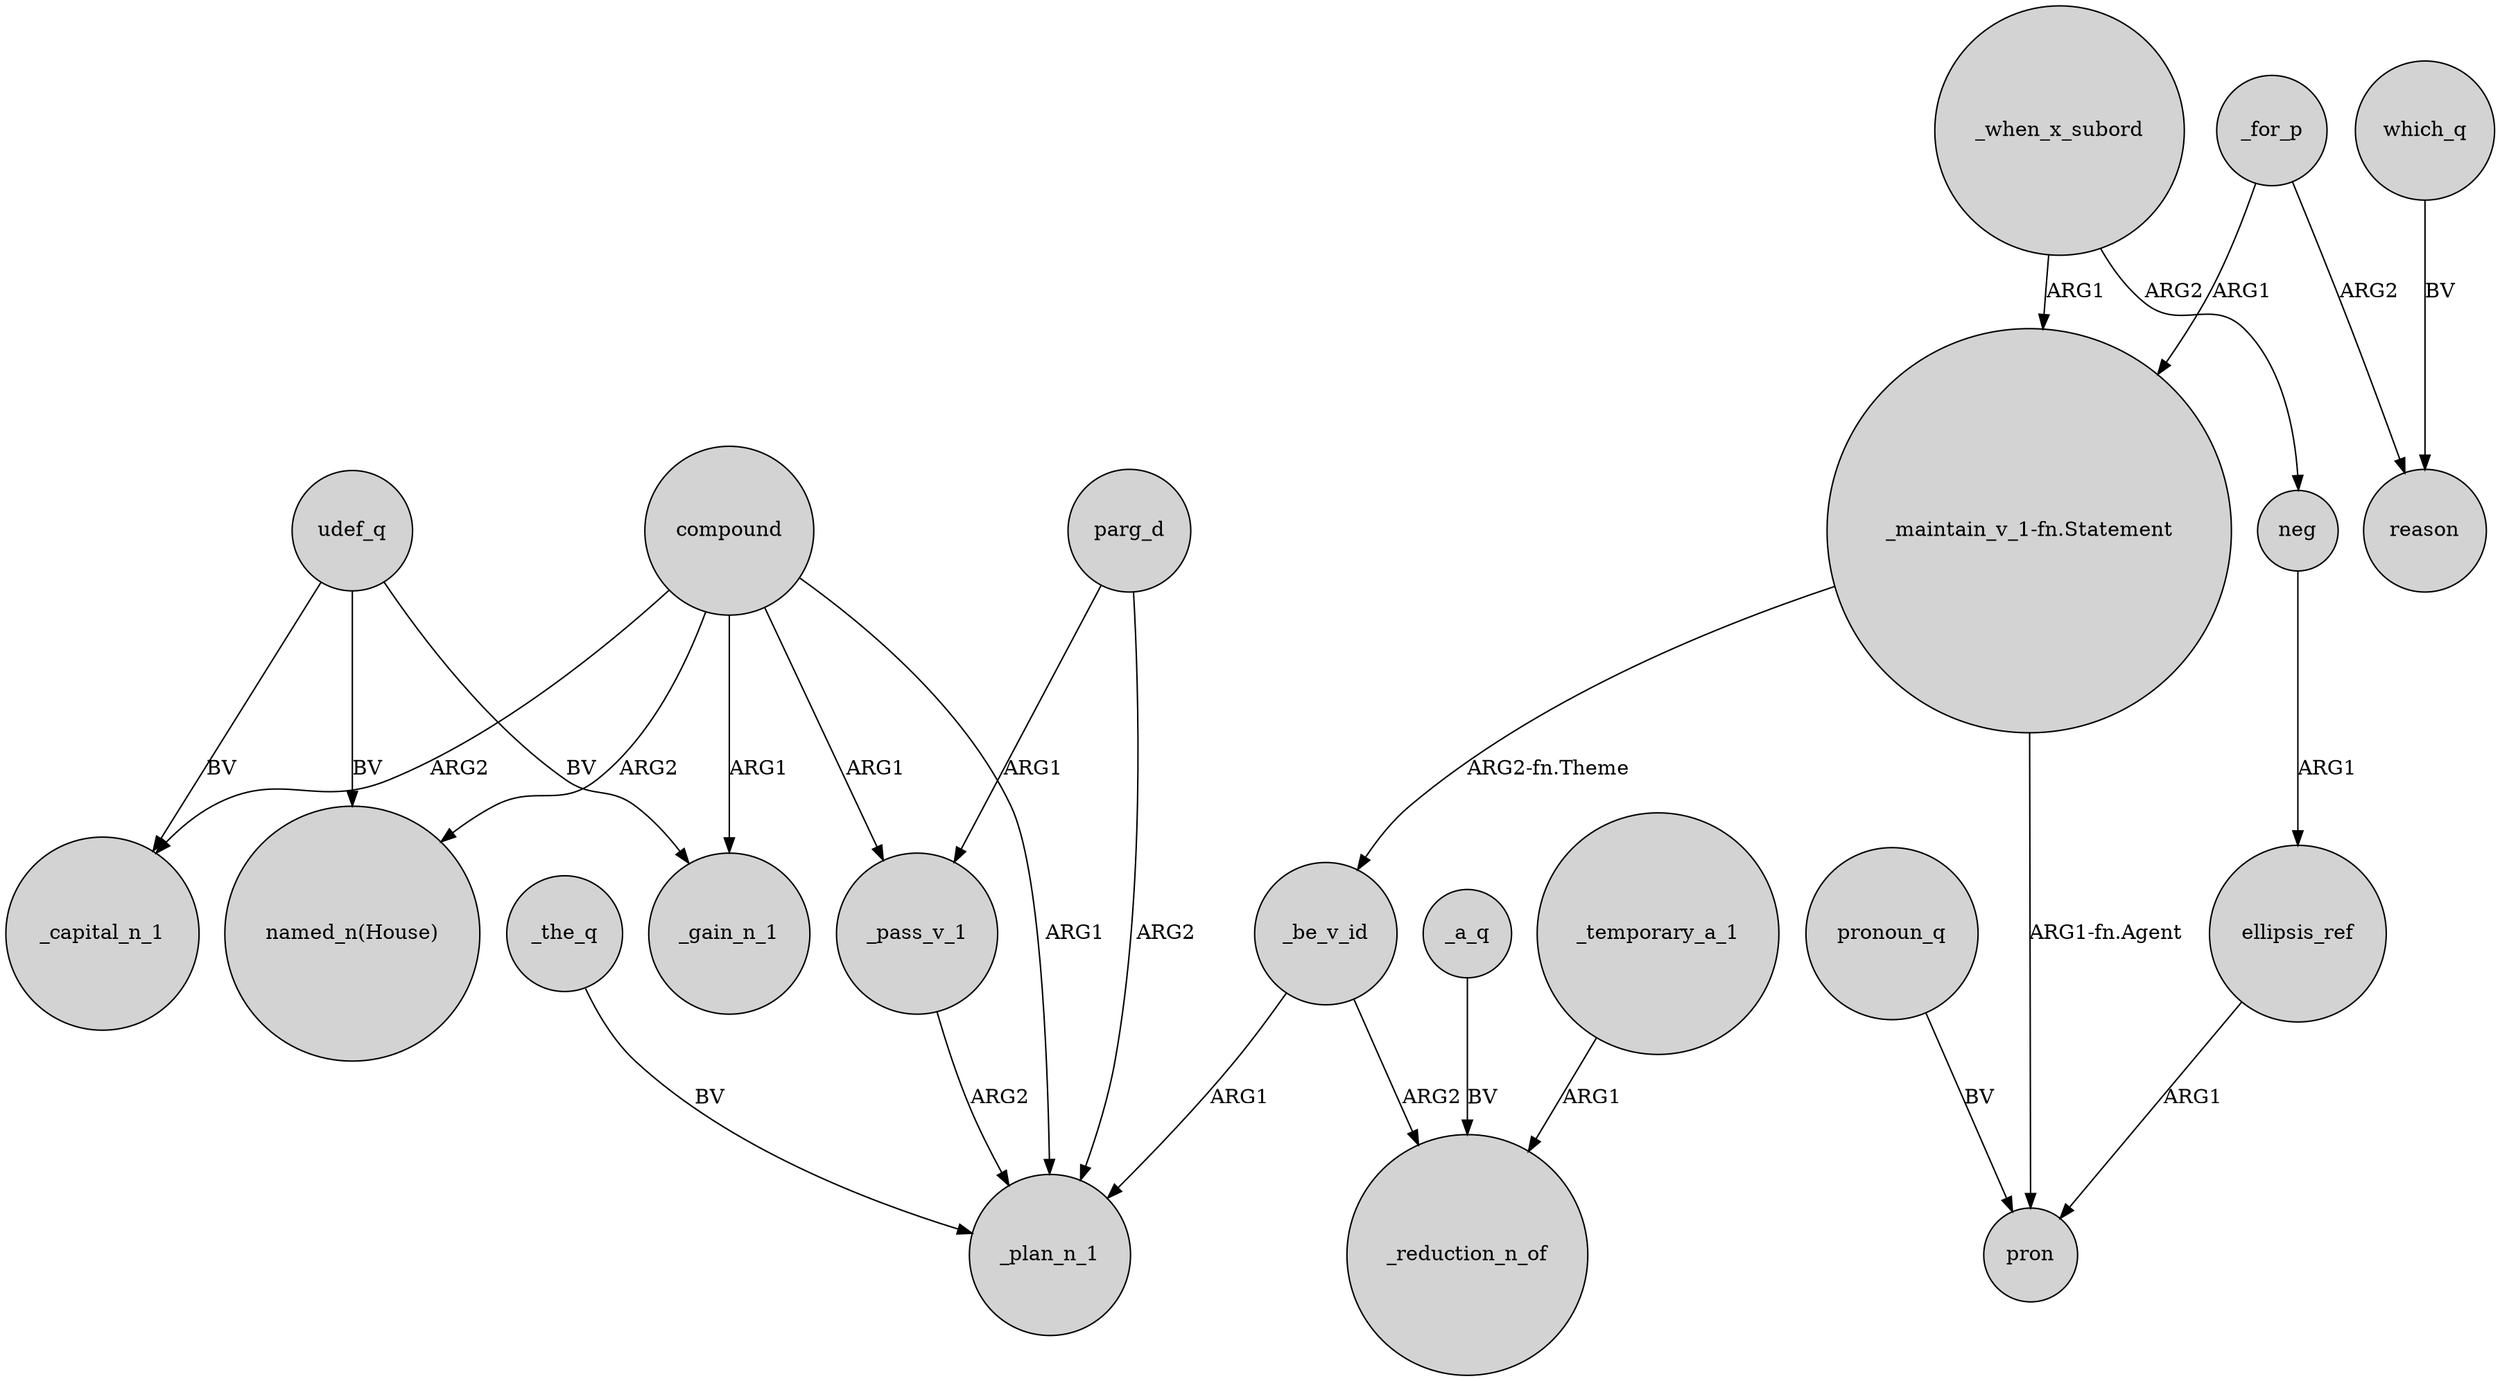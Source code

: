 digraph {
	node [shape=circle style=filled]
	udef_q -> "named_n(House)" [label=BV]
	compound -> _capital_n_1 [label=ARG2]
	udef_q -> _gain_n_1 [label=BV]
	_a_q -> _reduction_n_of [label=BV]
	"_maintain_v_1-fn.Statement" -> _be_v_id [label="ARG2-fn.Theme"]
	_for_p -> reason [label=ARG2]
	_the_q -> _plan_n_1 [label=BV]
	_for_p -> "_maintain_v_1-fn.Statement" [label=ARG1]
	ellipsis_ref -> pron [label=ARG1]
	_be_v_id -> _reduction_n_of [label=ARG2]
	parg_d -> _pass_v_1 [label=ARG1]
	compound -> _plan_n_1 [label=ARG1]
	parg_d -> _plan_n_1 [label=ARG2]
	_when_x_subord -> "_maintain_v_1-fn.Statement" [label=ARG1]
	neg -> ellipsis_ref [label=ARG1]
	which_q -> reason [label=BV]
	pronoun_q -> pron [label=BV]
	_when_x_subord -> neg [label=ARG2]
	"_maintain_v_1-fn.Statement" -> pron [label="ARG1-fn.Agent"]
	compound -> "named_n(House)" [label=ARG2]
	_be_v_id -> _plan_n_1 [label=ARG1]
	compound -> _gain_n_1 [label=ARG1]
	_pass_v_1 -> _plan_n_1 [label=ARG2]
	compound -> _pass_v_1 [label=ARG1]
	_temporary_a_1 -> _reduction_n_of [label=ARG1]
	udef_q -> _capital_n_1 [label=BV]
}

